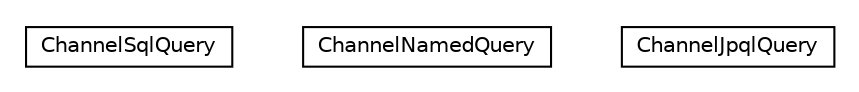 #!/usr/local/bin/dot
#
# Class diagram 
# Generated by UMLGraph version R5_6_6-8-g8d7759 (http://www.umlgraph.org/)
#

digraph G {
	edge [fontname="Helvetica",fontsize=10,labelfontname="Helvetica",labelfontsize=10];
	node [fontname="Helvetica",fontsize=10,shape=plaintext];
	nodesep=0.25;
	ranksep=0.5;
	// org.dayatang.querychannel.query.ChannelSqlQuery
	c12196 [label=<<table title="org.dayatang.querychannel.query.ChannelSqlQuery" border="0" cellborder="1" cellspacing="0" cellpadding="2" port="p" href="./ChannelSqlQuery.html">
		<tr><td><table border="0" cellspacing="0" cellpadding="1">
<tr><td align="center" balign="center"> ChannelSqlQuery </td></tr>
		</table></td></tr>
		</table>>, URL="./ChannelSqlQuery.html", fontname="Helvetica", fontcolor="black", fontsize=10.0];
	// org.dayatang.querychannel.query.ChannelNamedQuery
	c12197 [label=<<table title="org.dayatang.querychannel.query.ChannelNamedQuery" border="0" cellborder="1" cellspacing="0" cellpadding="2" port="p" href="./ChannelNamedQuery.html">
		<tr><td><table border="0" cellspacing="0" cellpadding="1">
<tr><td align="center" balign="center"> ChannelNamedQuery </td></tr>
		</table></td></tr>
		</table>>, URL="./ChannelNamedQuery.html", fontname="Helvetica", fontcolor="black", fontsize=10.0];
	// org.dayatang.querychannel.query.ChannelJpqlQuery
	c12198 [label=<<table title="org.dayatang.querychannel.query.ChannelJpqlQuery" border="0" cellborder="1" cellspacing="0" cellpadding="2" port="p" href="./ChannelJpqlQuery.html">
		<tr><td><table border="0" cellspacing="0" cellpadding="1">
<tr><td align="center" balign="center"> ChannelJpqlQuery </td></tr>
		</table></td></tr>
		</table>>, URL="./ChannelJpqlQuery.html", fontname="Helvetica", fontcolor="black", fontsize=10.0];
}

